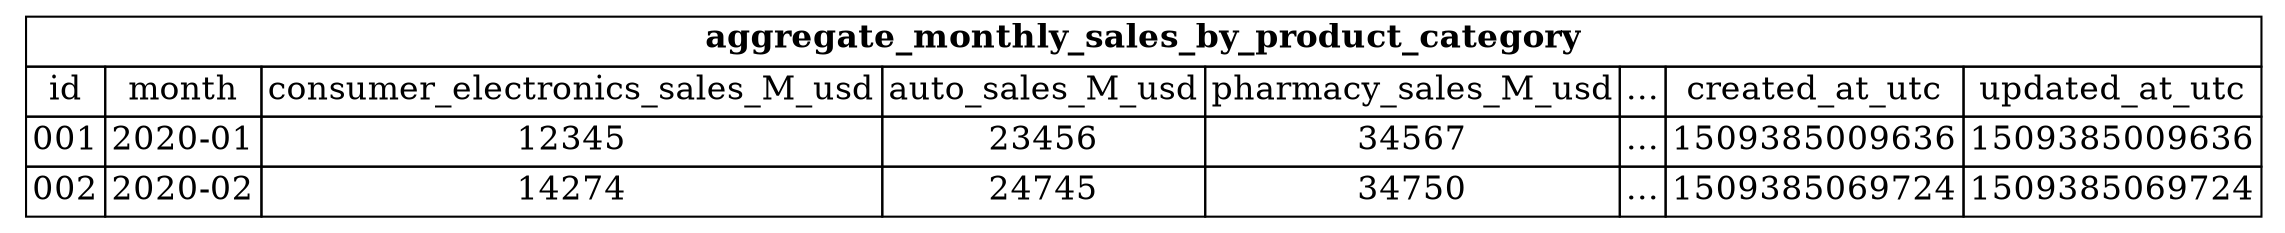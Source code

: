 
digraph g {
node [
fontsize = "16"
shape = "ellipse"
];
edge [
];
"users" [
label =<
<table border="0" cellborder="1" cellspacing="0">
  <tr><td colspan="8"><b>aggregate_monthly_sales_by_product_category</b></td></tr>
  <tr>
    <td port="f0">id</td>
    <td port="f1">month</td>
    <td port="f2">consumer_electronics_sales_M_usd</td>
    <td port="f3">auto_sales_M_usd</td>
    <td port="f4">pharmacy_sales_M_usd</td>
    <td port="f4">...</td>
    <td port="f4">created_at_utc</td>
    <td port="f4">updated_at_utc</td>
  </tr>
  <tr>
    <td>001</td>
    <td port="f1">2020-01</td>
    <td port="f2">12345</td>
    <td port="f2">23456</td>
    <td port="f2">34567</td>
    <td port="f2">...</td>
    <td port="f2">1509385009636</td>
    <td port="f2">1509385009636</td>
  </tr>
  <tr>
    <td>002</td>
    <td port="f1">2020-02</td>
    <td port="f2">14274</td>
    <td port="f2">24745</td>
    <td port="f2">34750</td>
    <td port="f2">...</td>
    <td port="f2">1509385069724</td>
    <td port="f2">1509385069724</td>
  </tr>
  </table>>
shape = "none"
];
}
